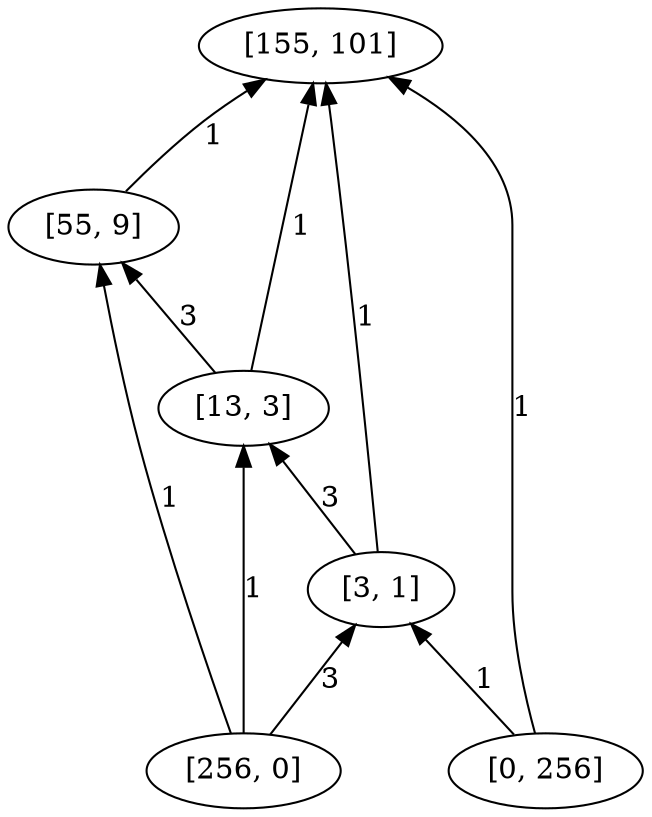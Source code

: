 digraph "DD" { 
rankdir = "BT" 
graph [ ordering = "out"];
5001 -> 2[label = "1"];
5001 -> 3[label = "1"];
5001 -> 4[label = "3"];
5002 -> 1[label = "1"];
5002 -> 4[label = "1"];
2 -> 1[label = "1"];
3 -> 1[label = "1"];
3 -> 2[label = "3"];
4 -> 1[label = "1"];
4 -> 3[label = "3"];
5001 [label = "[256, 0]",  shape = oval]
5002 [label = "[0, 256]",  shape = oval]
1 [label = "[155, 101]",  shape = oval]
2 [label = "[55, 9]",  shape = oval]
3 [label = "[13, 3]",  shape = oval]
4 [label = "[3, 1]",  shape = oval]
}

